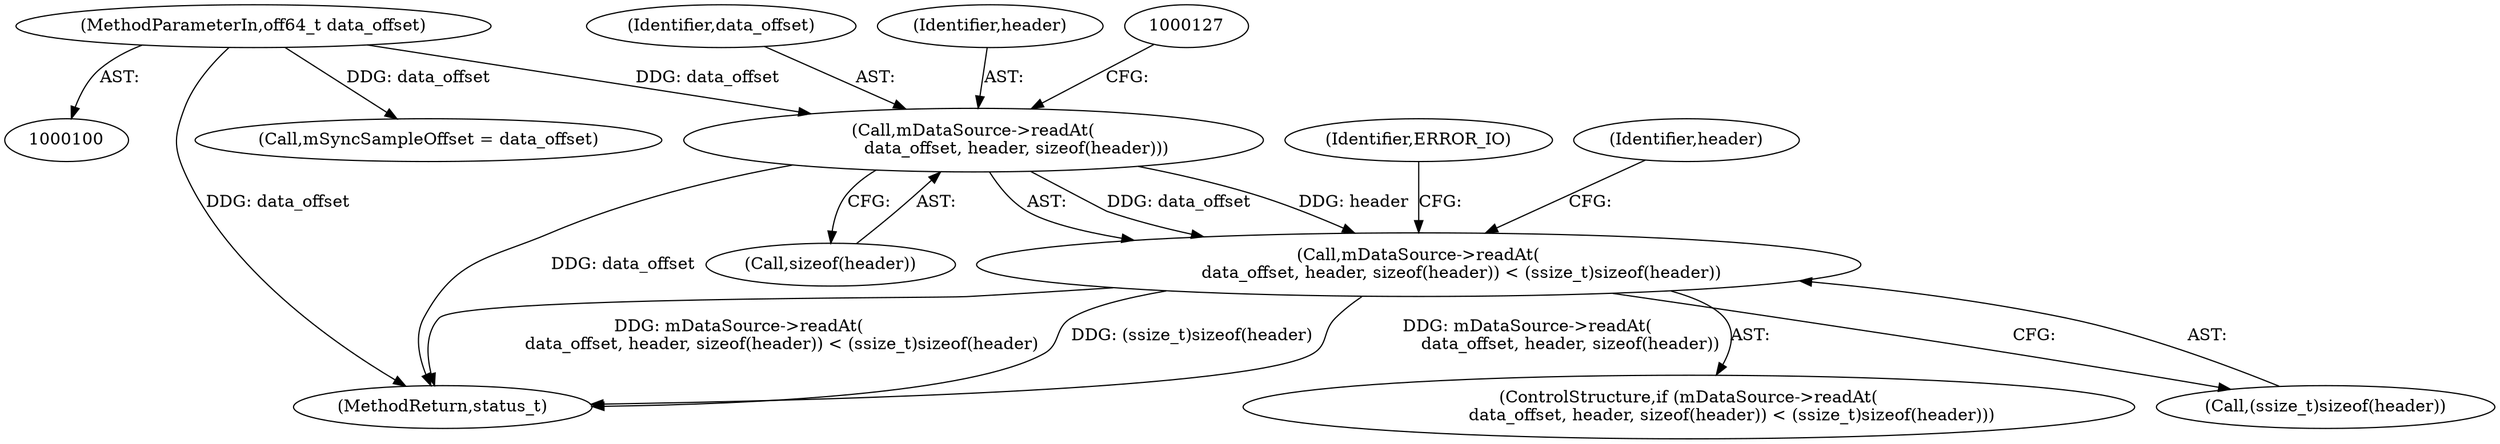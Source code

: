 digraph "0_Android_edd4a76eb4747bd19ed122df46fa46b452c12a0d_0@API" {
"1000120" [label="(Call,mDataSource->readAt(\n                data_offset, header, sizeof(header)) < (ssize_t)sizeof(header))"];
"1000121" [label="(Call,mDataSource->readAt(\n                data_offset, header, sizeof(header)))"];
"1000101" [label="(MethodParameterIn,off64_t data_offset)"];
"1000217" [label="(MethodReturn,status_t)"];
"1000101" [label="(MethodParameterIn,off64_t data_offset)"];
"1000122" [label="(Identifier,data_offset)"];
"1000119" [label="(ControlStructure,if (mDataSource->readAt(\n                data_offset, header, sizeof(header)) < (ssize_t)sizeof(header)))"];
"1000115" [label="(Call,mSyncSampleOffset = data_offset)"];
"1000126" [label="(Call,(ssize_t)sizeof(header))"];
"1000121" [label="(Call,mDataSource->readAt(\n                data_offset, header, sizeof(header)))"];
"1000132" [label="(Identifier,ERROR_IO)"];
"1000123" [label="(Identifier,header)"];
"1000124" [label="(Call,sizeof(header))"];
"1000120" [label="(Call,mDataSource->readAt(\n                data_offset, header, sizeof(header)) < (ssize_t)sizeof(header))"];
"1000136" [label="(Identifier,header)"];
"1000120" -> "1000119"  [label="AST: "];
"1000120" -> "1000126"  [label="CFG: "];
"1000121" -> "1000120"  [label="AST: "];
"1000126" -> "1000120"  [label="AST: "];
"1000132" -> "1000120"  [label="CFG: "];
"1000136" -> "1000120"  [label="CFG: "];
"1000120" -> "1000217"  [label="DDG: (ssize_t)sizeof(header)"];
"1000120" -> "1000217"  [label="DDG: mDataSource->readAt(\n                data_offset, header, sizeof(header))"];
"1000120" -> "1000217"  [label="DDG: mDataSource->readAt(\n                data_offset, header, sizeof(header)) < (ssize_t)sizeof(header)"];
"1000121" -> "1000120"  [label="DDG: data_offset"];
"1000121" -> "1000120"  [label="DDG: header"];
"1000121" -> "1000124"  [label="CFG: "];
"1000122" -> "1000121"  [label="AST: "];
"1000123" -> "1000121"  [label="AST: "];
"1000124" -> "1000121"  [label="AST: "];
"1000127" -> "1000121"  [label="CFG: "];
"1000121" -> "1000217"  [label="DDG: data_offset"];
"1000101" -> "1000121"  [label="DDG: data_offset"];
"1000101" -> "1000100"  [label="AST: "];
"1000101" -> "1000217"  [label="DDG: data_offset"];
"1000101" -> "1000115"  [label="DDG: data_offset"];
}
